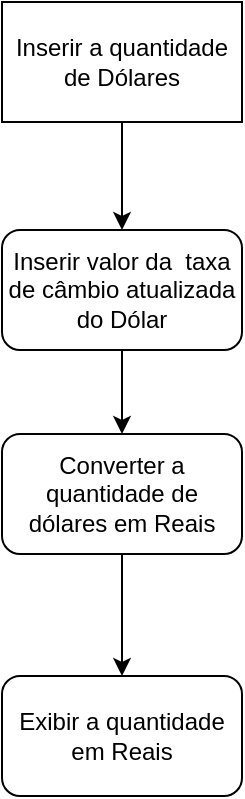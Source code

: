 <mxfile version="21.3.6" type="github">
  <diagram name="Página-1" id="vakUwdqn0LjCnmI12lmv">
    <mxGraphModel dx="825" dy="1613" grid="0" gridSize="10" guides="1" tooltips="1" connect="1" arrows="1" fold="1" page="1" pageScale="1" pageWidth="827" pageHeight="1169" math="0" shadow="0">
      <root>
        <mxCell id="0" />
        <mxCell id="1" parent="0" />
        <mxCell id="q9vMOmU9V2P2jLS9t8gn-5" style="edgeStyle=orthogonalEdgeStyle;rounded=0;orthogonalLoop=1;jettySize=auto;html=1;entryX=0.5;entryY=0;entryDx=0;entryDy=0;" edge="1" parent="1" source="q9vMOmU9V2P2jLS9t8gn-1" target="q9vMOmU9V2P2jLS9t8gn-3">
          <mxGeometry relative="1" as="geometry" />
        </mxCell>
        <mxCell id="q9vMOmU9V2P2jLS9t8gn-1" value="Inserir a quantidade de Dólares" style="rounded=0;whiteSpace=wrap;html=1;" vertex="1" parent="1">
          <mxGeometry x="354" y="-403" width="120" height="60" as="geometry" />
        </mxCell>
        <mxCell id="q9vMOmU9V2P2jLS9t8gn-7" style="edgeStyle=orthogonalEdgeStyle;rounded=0;orthogonalLoop=1;jettySize=auto;html=1;entryX=0.5;entryY=0;entryDx=0;entryDy=0;" edge="1" parent="1" source="q9vMOmU9V2P2jLS9t8gn-2" target="q9vMOmU9V2P2jLS9t8gn-4">
          <mxGeometry relative="1" as="geometry" />
        </mxCell>
        <mxCell id="q9vMOmU9V2P2jLS9t8gn-2" value="Converter a quantidade de dólares em Reais" style="rounded=1;whiteSpace=wrap;html=1;" vertex="1" parent="1">
          <mxGeometry x="354" y="-187" width="120" height="60" as="geometry" />
        </mxCell>
        <mxCell id="q9vMOmU9V2P2jLS9t8gn-6" style="edgeStyle=orthogonalEdgeStyle;rounded=0;orthogonalLoop=1;jettySize=auto;html=1;entryX=0.5;entryY=0;entryDx=0;entryDy=0;" edge="1" parent="1" source="q9vMOmU9V2P2jLS9t8gn-3" target="q9vMOmU9V2P2jLS9t8gn-2">
          <mxGeometry relative="1" as="geometry" />
        </mxCell>
        <mxCell id="q9vMOmU9V2P2jLS9t8gn-3" value="Inserir valor da&amp;nbsp; taxa de câmbio atualizada do Dólar" style="rounded=1;whiteSpace=wrap;html=1;" vertex="1" parent="1">
          <mxGeometry x="354" y="-289" width="120" height="60" as="geometry" />
        </mxCell>
        <mxCell id="q9vMOmU9V2P2jLS9t8gn-4" value="Exibir a quantidade em Reais" style="rounded=1;whiteSpace=wrap;html=1;" vertex="1" parent="1">
          <mxGeometry x="354" y="-66" width="120" height="60" as="geometry" />
        </mxCell>
      </root>
    </mxGraphModel>
  </diagram>
</mxfile>
